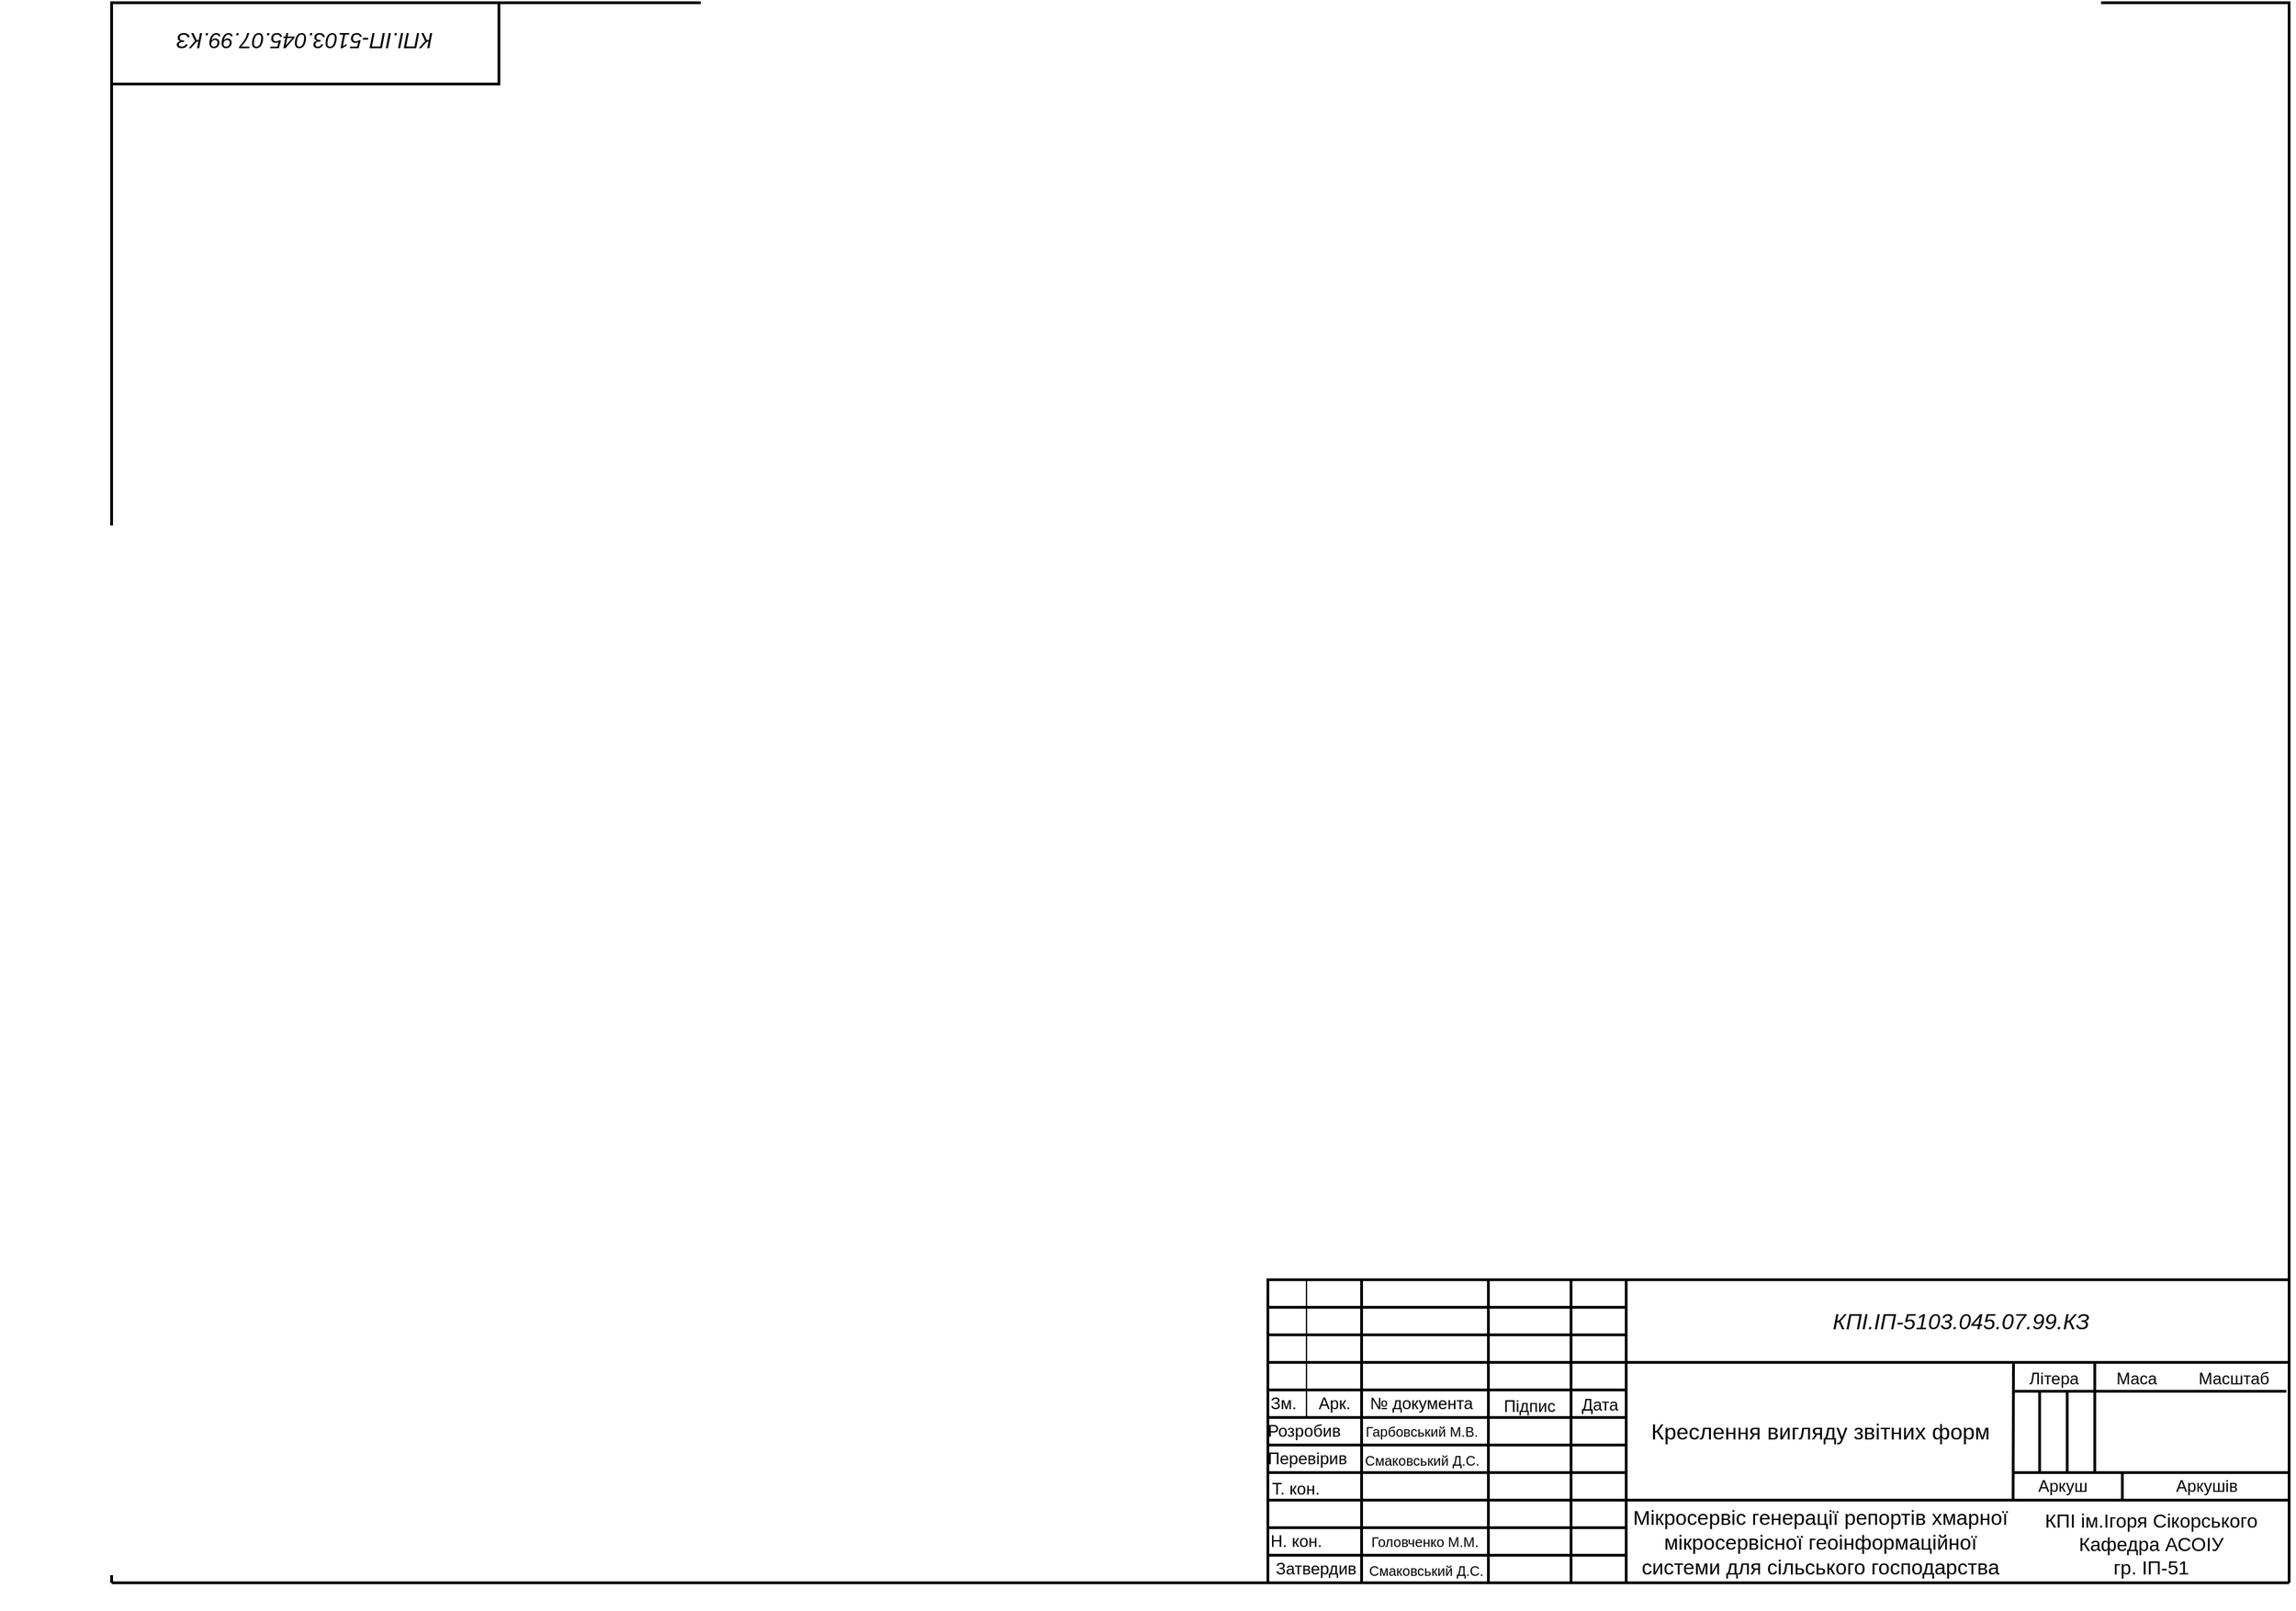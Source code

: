 <mxfile version="10.7.5" type="github"><diagram id="yV4Vs_QdjNWUqmFVWnM9" name="Page-1"><mxGraphModel dx="2685" dy="1418" grid="1" gridSize="10" guides="1" tooltips="1" connect="1" arrows="1" fold="1" page="1" pageScale="1" pageWidth="827" pageHeight="1169" math="0" shadow="0"><root><mxCell id="0"/><mxCell id="1" parent="0"/><mxCell id="OOm3W8pFlc3hY_haLsy1-1" style="vsdxID=3;fillColor=#FFFFFF;gradientColor=none;shape=stencil(UzV2Ls5ILEhVNTIoLinKz04tz0wpyVA1dlE1MsrMy0gtyiwBslSNXVWNndPyi1LTi/JL81Ig/IJEkEoQKze/DGRCBUSfAUiHkUElMs8NojAnMw+nQkMDcpUCGQi3QLyBLIfubqAQxM/GrgA=);strokeColor=#000000;strokeWidth=2;labelBackgroundColor=none;rounded=0;html=1;whiteSpace=wrap;" vertex="1" parent="1"><mxGeometry x="1660" y="20" width="1" height="1148" as="geometry"/></mxCell><mxCell id="OOm3W8pFlc3hY_haLsy1-2" style="vsdxID=5;edgeStyle=none;startArrow=none;endArrow=none;startSize=5;endSize=5;strokeWidth=2;strokeColor=#000000;spacingTop=0;spacingBottom=0;spacingLeft=0;spacingRight=0;verticalAlign=middle;html=1;labelBackgroundColor=none;rounded=0;" edge="1" parent="1"><mxGeometry relative="1" as="geometry"><Array as="points"/><mxPoint x="80" y="1168" as="sourcePoint"/><mxPoint x="80" y="20" as="targetPoint"/></mxGeometry></mxCell><mxCell id="OOm3W8pFlc3hY_haLsy1-3" style="vsdxID=4;edgeStyle=none;startArrow=none;endArrow=none;startSize=5;endSize=5;strokeWidth=2;strokeColor=#000000;spacingTop=0;spacingBottom=0;spacingLeft=0;spacingRight=0;verticalAlign=middle;html=1;labelBackgroundColor=none;rounded=0;" edge="1" parent="1"><mxGeometry relative="1" as="geometry"><Array as="points"/><mxPoint x="1660" y="1168" as="sourcePoint"/><mxPoint x="80" y="1168" as="targetPoint"/></mxGeometry></mxCell><mxCell id="OOm3W8pFlc3hY_haLsy1-4" style="vsdxID=6;fillColor=#FFFFFF;gradientColor=none;shape=stencil(rVBbDoAgDDvN/pEdwcc9SERZVCCIr9sLWYzGT+Nfu7bLOsByNsprkGKOwQ16ozYawAqkJGt0oJgQYA1Ydi7oPrjFtsy9ys6MJrfmDTvnRE5IcTArBPOGrSPZb9ZL/MOcwH08935q76JpxE/C+gQ=);strokeColor=#000000;strokeWidth=2;labelBackgroundColor=none;rounded=0;html=1;whiteSpace=wrap;" vertex="1" parent="1"><mxGeometry x="80" y="20" width="1580" height="1" as="geometry"/></mxCell><mxCell id="OOm3W8pFlc3hY_haLsy1-5" style="vsdxID=7;fillColor=#FFFFFF;gradientColor=none;shape=stencil(tU9JDoAgEHvN3JF5gss/SECZiEAQt98LmYPGu7d22k5awHa1KhqQYs0pzOYgnS1gB1KStyZRLgiwB2zHkMyUwuY186iqs6Il7PXDyTlRE1JczBrBfGCrI/+DtYCnzUjO8Zi3/m1fTrwc+xs=);strokeColor=#000000;labelBackgroundColor=none;rounded=0;html=1;whiteSpace=wrap;" vertex="1" parent="1"><mxGeometry y="1289" width="-102" height="-102" as="geometry"/></mxCell><mxCell id="OOm3W8pFlc3hY_haLsy1-6" value="" style="verticalAlign=middle;align=center;vsdxID=8;fillColor=#FFFFFF;gradientColor=none;shape=stencil(fY9LDoAgDERP0z3SI/i5B4koRAWD+Lu9NI3RGMNupn1tZgDLxahZgxRLDH7Qu22jAaxASuuMDjYmBVgDlp0Pug9+dS37WRFJavIbfTj4rhCCbqQ42bNrGB2ty6C3/4WzaBJPHq7y3n2zpxH3xvoC);strokeColor=#000000;strokeWidth=2;labelBackgroundColor=none;rounded=0;html=1;whiteSpace=wrap;" vertex="1" parent="1"><mxGeometry x="81" y="20" width="280" height="60" as="geometry"/></mxCell><mxCell id="OOm3W8pFlc3hY_haLsy1-7" style="vsdxID=9;fillColor=#FFFFFF;gradientColor=none;shape=stencil(tU9JDoAgEHvN3JF5gss/SECZiEAQt98LmYPGu7d22k5awHa1KhqQYs0pzOYgnS1gB1KStyZRLgiwB2zHkMyUwuY186iqs6Il7PXDyTlRE1JczBrBfGCrI/+DtYCnzUjO8Zi3/m1fTrwc+xs=);strokeColor=#000000;labelBackgroundColor=none;rounded=0;html=1;whiteSpace=wrap;" vertex="1" parent="1"><mxGeometry y="1289" width="-102" height="-102" as="geometry"/></mxCell><mxCell id="OOm3W8pFlc3hY_haLsy1-8" value="&lt;p style=&quot;margin-left: 0 ; margin-right: 0 ; margin-top: 0px ; margin-bottom: 0px ; text-indent: 0 ; direction: ltr&quot;&gt;&lt;font&gt;&lt;i&gt;&lt;font style=&quot;font-size: 16px&quot;&gt;КПІ.ІП-5103.045.07.99.КЗ&lt;/font&gt;&lt;br&gt;&lt;/i&gt;&lt;/font&gt;&lt;/p&gt;" style="verticalAlign=middle;align=center;vsdxID=10;rotation=180;fillColor=none;gradientColor=none;strokeColor=none;spacingLeft=-1;spacingRight=-1;labelBackgroundColor=none;rounded=0;html=1;whiteSpace=wrap;" vertex="1" parent="1"><mxGeometry x="80" y="20" width="280" height="58" as="geometry"/></mxCell><mxCell id="OOm3W8pFlc3hY_haLsy1-9" value="" style="verticalAlign=middle;align=center;vsdxID=11;fillColor=#FFFFFF;gradientColor=none;shape=stencil(UzV2Ls5ILEhVNTIoLinKz04tz0wpyVA1dlE1MsrMy0gtyiwBslSNXVWNndPyi1LTi/JL81Ig/IJEkEoQKze/DGRCBUSfoYEBSI+RQSWED+G5QZTmZOYhKSVTobmRnrkxsYphzoEqBTIQDof4GVkO3ZNAIUgAGbsCAA==);strokeColor=#000000;strokeWidth=2;labelBackgroundColor=none;rounded=0;html=1;whiteSpace=wrap;" vertex="1" parent="1"><mxGeometry x="919" y="948" width="740" height="220" as="geometry"/></mxCell><mxCell id="OOm3W8pFlc3hY_haLsy1-10" value="" style="verticalAlign=middle;align=center;vsdxID=12;fillColor=#FFFFFF;gradientColor=none;shape=stencil(jU9JCoAwEHvNXKXOHHyAyz8Eqy1qK7Vuv7dlDi4geEtmkpAA5bOqJwkoZu9sLzfdeAVUAKI2SjrtAwIqgfLWOtk5u5iG+VRHZUSjXWPCzj4RHSgOZqlgXrF00OZTmmGS0V/xIzWAqw0Puf/ezcOJV1N5Ag==);strokeColor=#000000;strokeWidth=2;labelBackgroundColor=none;rounded=0;html=1;whiteSpace=wrap;" vertex="1" parent="1"><mxGeometry x="987" y="948" width="1" height="220" as="geometry"/></mxCell><mxCell id="OOm3W8pFlc3hY_haLsy1-11" style="vsdxID=13;fillColor=#FFFFFF;gradientColor=none;shape=stencil(jU9JCoAwEHvNXKXOHHyAyz8Eqy1qK7Vuv7dlDi4geEtmkpAA5bOqJwkoZu9sLzfdeAVUAKI2SjrtAwIqgfLWOtk5u5iG+VRHZUSjXWPCzj4RHSgOZqlgXrF00OZTmmGS0V/xIzWAqw0Puf/ezcOJV1N5Ag==);strokeColor=#000000;strokeWidth=2;labelBackgroundColor=none;rounded=0;html=1;whiteSpace=wrap;" vertex="1" parent="1"><mxGeometry x="1079" y="948" width="1" height="220" as="geometry"/></mxCell><mxCell id="OOm3W8pFlc3hY_haLsy1-12" value="" style="vsdxID=22;edgeStyle=none;startArrow=none;endArrow=none;startSize=5;endSize=5;strokeWidth=2;strokeColor=#000000;spacingTop=0;spacingBottom=0;spacingLeft=0;spacingRight=0;verticalAlign=middle;html=1;labelBackgroundColor=none;rounded=0;align=center;" edge="1" parent="1"><mxGeometry relative="1" as="geometry"><mxPoint as="offset"/><Array as="points"/><mxPoint x="919" y="1088" as="sourcePoint"/><mxPoint x="1179" y="1088" as="targetPoint"/></mxGeometry></mxCell><mxCell id="OOm3W8pFlc3hY_haLsy1-13" style="vsdxID=24;edgeStyle=none;startArrow=none;endArrow=none;startSize=5;endSize=5;strokeWidth=2;strokeColor=#000000;spacingTop=0;spacingBottom=0;spacingLeft=0;spacingRight=0;verticalAlign=middle;html=1;labelBackgroundColor=none;rounded=0;" edge="1" parent="1"><mxGeometry relative="1" as="geometry"><Array as="points"/><mxPoint x="1519" y="1088" as="sourcePoint"/><mxPoint x="1519" y="1007" as="targetPoint"/></mxGeometry></mxCell><mxCell id="OOm3W8pFlc3hY_haLsy1-14" style="vsdxID=21;edgeStyle=none;startArrow=none;endArrow=none;startSize=5;endSize=5;strokeWidth=2;strokeColor=#000000;spacingTop=0;spacingBottom=0;spacingLeft=0;spacingRight=0;verticalAlign=middle;html=1;labelBackgroundColor=none;rounded=0;" edge="1" parent="1"><mxGeometry relative="1" as="geometry"><mxPoint as="offset"/><Array as="points"/><mxPoint x="919" y="1068" as="sourcePoint"/><mxPoint x="1179" y="1068" as="targetPoint"/></mxGeometry></mxCell><mxCell id="OOm3W8pFlc3hY_haLsy1-15" style="vsdxID=27;edgeStyle=none;startArrow=none;endArrow=none;startSize=5;endSize=5;strokeColor=#000000;spacingTop=0;spacingBottom=0;spacingLeft=0;spacingRight=0;verticalAlign=middle;html=1;labelBackgroundColor=none;rounded=0;" edge="1" parent="1"><mxGeometry relative="1" as="geometry"><Array as="points"/><mxPoint x="947.0" y="948" as="sourcePoint"/><mxPoint x="947.0" y="1048" as="targetPoint"/></mxGeometry></mxCell><mxCell id="OOm3W8pFlc3hY_haLsy1-16" value="" style="vsdxID=20;edgeStyle=none;startArrow=none;endArrow=none;startSize=5;endSize=5;strokeWidth=2;strokeColor=#000000;spacingTop=0;spacingBottom=0;spacingLeft=0;spacingRight=0;verticalAlign=middle;html=1;labelBackgroundColor=none;rounded=0;align=center;" edge="1" parent="1"><mxGeometry relative="1" as="geometry"><mxPoint as="offset"/><Array as="points"/><mxPoint x="919" y="1048" as="sourcePoint"/><mxPoint x="1179" y="1048" as="targetPoint"/></mxGeometry></mxCell><mxCell id="OOm3W8pFlc3hY_haLsy1-17" value="" style="vsdxID=19;edgeStyle=none;startArrow=none;endArrow=none;startSize=5;endSize=5;strokeWidth=2;strokeColor=#000000;spacingTop=0;spacingBottom=0;spacingLeft=0;spacingRight=0;verticalAlign=middle;html=1;labelBackgroundColor=none;rounded=0;align=center;" edge="1" parent="1"><mxGeometry relative="1" as="geometry"><mxPoint as="offset"/><Array as="points"/><mxPoint x="919" y="1028" as="sourcePoint"/><mxPoint x="1179" y="1028" as="targetPoint"/></mxGeometry></mxCell><mxCell id="OOm3W8pFlc3hY_haLsy1-18" style="vsdxID=18;edgeStyle=none;startArrow=none;endArrow=none;startSize=5;endSize=5;strokeWidth=2;strokeColor=#000000;spacingTop=0;spacingBottom=0;spacingLeft=0;spacingRight=0;verticalAlign=middle;html=1;labelBackgroundColor=none;rounded=0;" edge="1" parent="1"><mxGeometry relative="1" as="geometry"><mxPoint as="offset"/><Array as="points"/><mxPoint x="919" y="1008" as="sourcePoint"/><mxPoint x="1179" y="1008" as="targetPoint"/></mxGeometry></mxCell><mxCell id="OOm3W8pFlc3hY_haLsy1-19" style="vsdxID=17;edgeStyle=none;startArrow=none;endArrow=none;startSize=5;endSize=5;strokeWidth=2;strokeColor=#000000;spacingTop=0;spacingBottom=0;spacingLeft=0;spacingRight=0;verticalAlign=middle;html=1;labelBackgroundColor=none;rounded=0;" edge="1" parent="1"><mxGeometry relative="1" as="geometry"><mxPoint as="offset"/><Array as="points"/><mxPoint x="919" y="988" as="sourcePoint"/><mxPoint x="1179" y="988" as="targetPoint"/></mxGeometry></mxCell><mxCell id="OOm3W8pFlc3hY_haLsy1-20" style="vsdxID=16;edgeStyle=none;startArrow=none;endArrow=none;startSize=5;endSize=5;strokeWidth=2;strokeColor=#000000;spacingTop=0;spacingBottom=0;spacingLeft=0;spacingRight=0;verticalAlign=middle;html=1;labelBackgroundColor=none;rounded=0;" edge="1" parent="1"><mxGeometry relative="1" as="geometry"><mxPoint as="offset"/><Array as="points"/><mxPoint x="919" y="968" as="sourcePoint"/><mxPoint x="1179" y="968" as="targetPoint"/></mxGeometry></mxCell><mxCell id="OOm3W8pFlc3hY_haLsy1-21" style="vsdxID=14;fillColor=#FFFFFF;gradientColor=none;shape=stencil(jU9JCoAwEHvNXKXOHHyAyz8Eqy1qK7Vuv7dlDi4geEtmkpAA5bOqJwkoZu9sLzfdeAVUAKI2SjrtAwIqgfLWOtk5u5iG+VRHZUSjXWPCzj4RHSgOZqlgXrF00OZTmmGS0V/xIzWAqw0Puf/ezcOJV1N5Ag==);strokeColor=#000000;strokeWidth=2;labelBackgroundColor=none;rounded=0;html=1;whiteSpace=wrap;" vertex="1" parent="1"><mxGeometry x="1139" y="948" width="1" height="220" as="geometry"/></mxCell><mxCell id="OOm3W8pFlc3hY_haLsy1-22" style="vsdxID=15;fillColor=#FFFFFF;gradientColor=none;shape=stencil(jU9JCoAwEHvNXKXOHHyAyz8Eqy1qK7Vuv7dlDi4geEtmkpAA5bOqJwkoZu9sLzfdeAVUAKI2SjrtAwIqgfLWOtk5u5iG+VRHZUSjXWPCzj4RHSgOZqlgXrF00OZTmmGS0V/xIzWAqw0Puf/ezcOJV1N5Ag==);strokeColor=#000000;strokeWidth=2;labelBackgroundColor=none;rounded=0;html=1;whiteSpace=wrap;" vertex="1" parent="1"><mxGeometry x="1179" y="948" width="1" height="220" as="geometry"/></mxCell><mxCell id="OOm3W8pFlc3hY_haLsy1-23" style="vsdxID=23;fillColor=#FFFFFF;gradientColor=none;shape=stencil(UzV2Ls5ILEhVNTIoLinKz04tz0wpyVA1dlE1MsrMy0gtyiwBslSNXVWNndPyi1LTi/JL81Ig/IJEkEoQKze/DGRCBUSfAUiHkUElhGdoAOG7QZTmZObhVGpmpGdqgVsxzCSYchRzgQyEeyBeQZZDdztQCOJvY1cA);strokeColor=#000000;strokeWidth=2;labelBackgroundColor=none;rounded=0;html=1;whiteSpace=wrap;" vertex="1" parent="1"><mxGeometry x="1459" y="1007" height="160" as="geometry"/></mxCell><mxCell id="OOm3W8pFlc3hY_haLsy1-24" style="vsdxID=25;fillColor=#FFFFFF;gradientColor=none;shape=stencil(lY9LDoAgDERP0z3SI/i5B4koRAWC+Lu9NI3xs3M3075ppoDlbFTQIMWcoh/0ZttkACuQ0jqjo01ZAdaAZeej7qNfXMs+KCJJTX6lCzvnCiEoI8XBnl3D6GjdA32DV/A/msXdhh957r7N84i/xvoE);strokeColor=#000000;strokeWidth=2;labelBackgroundColor=none;rounded=0;html=1;whiteSpace=wrap;" vertex="1" parent="1"><mxGeometry x="1579" y="1007" height="80" as="geometry"/></mxCell><mxCell id="OOm3W8pFlc3hY_haLsy1-25" style="vsdxID=26;fillColor=#FFFFFF;gradientColor=none;shape=stencil(UzV2Ls5ILEhVNTIoLinKz04tz0wpyVA1dlE1MsrMy0gtyiwBslSNXVWNndPyi1LTi/JL81Ig/IJEkEoQKze/DGRCBUSfoYEBSI+RQSUq3w2iOCczD0mxMQlq8SoFMhAOgvgFWQ7d8UAhiMeNXQE=);strokeColor=#000000;strokeWidth=2;labelBackgroundColor=none;rounded=0;html=1;whiteSpace=wrap;" vertex="1" parent="1"><mxGeometry x="1459" y="1028" width="199" height="1" as="geometry"/></mxCell><mxCell id="OOm3W8pFlc3hY_haLsy1-26" style="vsdxID=44;edgeStyle=none;startArrow=none;endArrow=none;startSize=5;endSize=5;strokeWidth=2;strokeColor=#000000;spacingTop=0;spacingBottom=0;spacingLeft=0;spacingRight=0;verticalAlign=middle;html=1;labelBackgroundColor=none;rounded=0;" edge="1" parent="1"><mxGeometry relative="1" as="geometry"><mxPoint as="offset"/><Array as="points"/><mxPoint x="1179" y="1008" as="sourcePoint"/><mxPoint x="1659" y="1008" as="targetPoint"/></mxGeometry></mxCell><mxCell id="OOm3W8pFlc3hY_haLsy1-27" style="vsdxID=47;edgeStyle=none;startArrow=none;endArrow=none;startSize=5;endSize=5;strokeWidth=2;strokeColor=#000000;spacingTop=0;spacingBottom=0;spacingLeft=0;spacingRight=0;verticalAlign=middle;html=1;labelBackgroundColor=none;rounded=0;" edge="1" parent="1"><mxGeometry relative="1" as="geometry"><Array as="points"/><mxPoint x="1479" y="1028" as="sourcePoint"/><mxPoint x="1479" y="1088" as="targetPoint"/></mxGeometry></mxCell><mxCell id="OOm3W8pFlc3hY_haLsy1-28" style="vsdxID=46;edgeStyle=none;startArrow=none;endArrow=none;startSize=5;endSize=5;strokeWidth=2;strokeColor=#000000;spacingTop=0;spacingBottom=0;spacingLeft=0;spacingRight=0;verticalAlign=middle;html=1;labelBackgroundColor=none;rounded=0;" edge="1" parent="1"><mxGeometry relative="1" as="geometry"><Array as="points"/><mxPoint x="1499" y="1028" as="sourcePoint"/><mxPoint x="1499" y="1088" as="targetPoint"/></mxGeometry></mxCell><mxCell id="OOm3W8pFlc3hY_haLsy1-29" style="vsdxID=50;edgeStyle=none;startArrow=none;endArrow=none;startSize=5;endSize=5;strokeWidth=2;strokeColor=#000000;spacingTop=0;spacingBottom=0;spacingLeft=0;spacingRight=0;verticalAlign=middle;html=1;labelBackgroundColor=none;rounded=0;" edge="1" parent="1"><mxGeometry relative="1" as="geometry"><Array as="points"/><mxPoint x="1539" y="1108" as="sourcePoint"/><mxPoint x="1539" y="1088" as="targetPoint"/></mxGeometry></mxCell><mxCell id="OOm3W8pFlc3hY_haLsy1-30" value="" style="vsdxID=43;edgeStyle=none;startArrow=none;endArrow=none;startSize=5;endSize=5;strokeWidth=2;strokeColor=#000000;spacingTop=0;spacingBottom=0;spacingLeft=0;spacingRight=0;verticalAlign=middle;html=1;labelBackgroundColor=none;rounded=0;align=center;" edge="1" parent="1"><mxGeometry relative="1" as="geometry"><mxPoint as="offset"/><Array as="points"/><mxPoint x="919" y="1148" as="sourcePoint"/><mxPoint x="1179" y="1148" as="targetPoint"/></mxGeometry></mxCell><mxCell id="OOm3W8pFlc3hY_haLsy1-31" value="&lt;p style=&quot;align:left;margin-left:0;margin-right:0;margin-top:0px;margin-bottom:0px;text-indent:0;valign:middle;direction:ltr;&quot;&gt;&lt;/p&gt;" style="vsdxID=42;edgeStyle=none;startArrow=none;endArrow=none;startSize=5;endSize=5;strokeWidth=2;strokeColor=#000000;spacingTop=0;spacingBottom=0;spacingLeft=0;spacingRight=0;verticalAlign=middle;html=1;labelBackgroundColor=none;rounded=0;align=left;" edge="1" parent="1"><mxGeometry relative="1" as="geometry"><mxPoint as="offset"/><Array as="points"/><mxPoint x="919" y="1128" as="sourcePoint"/><mxPoint x="1179" y="1128" as="targetPoint"/></mxGeometry></mxCell><mxCell id="OOm3W8pFlc3hY_haLsy1-32" style="vsdxID=41;edgeStyle=none;startArrow=none;endArrow=none;startSize=5;endSize=5;strokeWidth=2;strokeColor=#000000;spacingTop=0;spacingBottom=0;spacingLeft=0;spacingRight=0;verticalAlign=middle;html=1;labelBackgroundColor=none;rounded=0;" edge="1" parent="1"><mxGeometry relative="1" as="geometry"><Array as="points"/><mxPoint x="1659" y="1108" as="sourcePoint"/><mxPoint x="919" y="1108" as="targetPoint"/></mxGeometry></mxCell><mxCell id="OOm3W8pFlc3hY_haLsy1-33" style="vsdxID=40;edgeStyle=none;startArrow=none;endArrow=none;startSize=5;endSize=5;strokeWidth=2;strokeColor=#000000;spacingTop=0;spacingBottom=0;spacingLeft=0;spacingRight=0;verticalAlign=middle;html=1;labelBackgroundColor=none;rounded=0;" edge="1" parent="1"><mxGeometry relative="1" as="geometry"><Array as="points"/><mxPoint x="1659" y="1088" as="sourcePoint"/><mxPoint x="1459" y="1088" as="targetPoint"/></mxGeometry></mxCell><mxCell id="OOm3W8pFlc3hY_haLsy1-34" value="&lt;p style=&quot;align:left;margin-left:0;margin-right:0;margin-top:0px;margin-bottom:0px;text-indent:0;valign:middle;direction:ltr;&quot;&gt;&lt;font style=&quot;font-size:12px;font-family:Arial;color:#000000;direction:ltr;letter-spacing:0px;line-height:120%;opacity:1&quot;&gt;Розробив&lt;br/&gt;&lt;/font&gt;&lt;/p&gt;" style="verticalAlign=middle;align=left;vsdxID=28;fillColor=none;gradientColor=none;strokeColor=none;labelBackgroundColor=none;rounded=0;html=1;whiteSpace=wrap;" vertex="1" parent="1"><mxGeometry x="917" y="1048" width="72" height="20" as="geometry"/></mxCell><mxCell id="OOm3W8pFlc3hY_haLsy1-35" value="&lt;p style=&quot;align:left;margin-left:0;margin-right:0;margin-top:0px;margin-bottom:0px;text-indent:0;valign:middle;direction:ltr;&quot;&gt;&lt;font style=&quot;font-size:12px;font-family:Arial;color:#000000;direction:ltr;letter-spacing:0px;line-height:120%;opacity:1&quot;&gt;Перевірив&lt;br/&gt;&lt;/font&gt;&lt;/p&gt;" style="verticalAlign=middle;align=left;vsdxID=29;fillColor=none;gradientColor=none;strokeColor=none;labelBackgroundColor=none;rounded=0;html=1;whiteSpace=wrap;" vertex="1" parent="1"><mxGeometry x="917" y="1068" width="85" height="20" as="geometry"/></mxCell><mxCell id="OOm3W8pFlc3hY_haLsy1-36" value="&lt;p style=&quot;align:left;margin-left:0;margin-right:0;margin-top:0px;margin-bottom:0px;text-indent:0;valign:middle;direction:ltr;&quot;&gt;&lt;font style=&quot;font-size:12px;font-family:Arial;color:#000000;direction:ltr;letter-spacing:0px;line-height:120%;opacity:1&quot;&gt;Н. кон.&lt;br/&gt;&lt;/font&gt;&lt;/p&gt;" style="verticalAlign=middle;align=left;vsdxID=30;fillColor=none;gradientColor=none;strokeColor=none;labelBackgroundColor=none;rounded=0;html=1;whiteSpace=wrap;" vertex="1" parent="1"><mxGeometry x="919" y="1128" width="68" height="20" as="geometry"/></mxCell><mxCell id="OOm3W8pFlc3hY_haLsy1-37" value="&lt;p style=&quot;align:center;margin-left:0;margin-right:0;margin-top:0px;margin-bottom:0px;text-indent:0;valign:middle;direction:ltr;&quot;&gt;&lt;font style=&quot;font-size:12px;font-family:Arial;color:#000000;direction:ltr;letter-spacing:0px;line-height:120%;opacity:1&quot;&gt;Затвердив&lt;br/&gt;&lt;/font&gt;&lt;/p&gt;" style="verticalAlign=middle;align=center;vsdxID=31;fillColor=none;gradientColor=none;strokeColor=none;labelBackgroundColor=none;rounded=0;html=1;whiteSpace=wrap;" vertex="1" parent="1"><mxGeometry x="914" y="1148" width="80" height="20" as="geometry"/></mxCell><mxCell id="OOm3W8pFlc3hY_haLsy1-38" value="&lt;font style=&quot;font-size:12px;font-family:Arial;color:#000000;direction:ltr;letter-spacing:0px;line-height:120%;opacity:1&quot;&gt;Арк.&lt;br/&gt;&lt;/font&gt;" style="verticalAlign=middle;align=center;vsdxID=32;fillColor=none;gradientColor=none;strokeColor=none;labelBackgroundColor=none;rounded=0;html=1;whiteSpace=wrap;" vertex="1" parent="1"><mxGeometry x="947" y="1028" width="41" height="20" as="geometry"/></mxCell><mxCell id="OOm3W8pFlc3hY_haLsy1-39" value="&lt;font style=&quot;font-size:12px;font-family:Arial;color:#000000;direction:ltr;letter-spacing:0px;line-height:120%;opacity:1&quot;&gt;№ документа&lt;br/&gt;&lt;/font&gt;" style="verticalAlign=middle;align=center;vsdxID=33;fillColor=none;gradientColor=none;strokeColor=none;labelBackgroundColor=none;rounded=0;html=1;whiteSpace=wrap;" vertex="1" parent="1"><mxGeometry x="984" y="1028" width="93" height="20" as="geometry"/></mxCell><mxCell id="OOm3W8pFlc3hY_haLsy1-40" value="&lt;font style=&quot;font-size:12px;font-family:Arial;color:#000000;direction:ltr;letter-spacing:0px;line-height:120%;opacity:1&quot;&gt;Підпис&lt;br/&gt;&lt;/font&gt;" style="verticalAlign=middle;align=center;vsdxID=35;fillColor=none;gradientColor=none;strokeColor=none;labelBackgroundColor=none;rounded=0;html=1;whiteSpace=wrap;" vertex="1" parent="1"><mxGeometry x="1079" y="1030" width="60" height="20" as="geometry"/></mxCell><mxCell id="OOm3W8pFlc3hY_haLsy1-41" value="&lt;font style=&quot;font-size:12px;font-family:Arial;color:#000000;direction:ltr;letter-spacing:0px;line-height:120%;opacity:1&quot;&gt;Дата&lt;br/&gt;&lt;/font&gt;" style="verticalAlign=middle;align=center;vsdxID=36;fillColor=none;gradientColor=none;strokeColor=none;labelBackgroundColor=none;rounded=0;html=1;whiteSpace=wrap;" vertex="1" parent="1"><mxGeometry x="1136" y="1028" width="48" height="21" as="geometry"/></mxCell><mxCell id="OOm3W8pFlc3hY_haLsy1-42" value="&lt;p style=&quot;align:left;margin-left:0;margin-right:0;margin-top:0px;margin-bottom:0px;text-indent:0;valign:middle;direction:ltr;&quot;&gt;&lt;font style=&quot;font-size:12px;font-family:Arial;color:#000000;direction:ltr;letter-spacing:0px;line-height:120%;opacity:1&quot;&gt;Зм.&lt;br/&gt;&lt;/font&gt;&lt;/p&gt;" style="verticalAlign=middle;align=left;vsdxID=38;fillColor=none;gradientColor=none;strokeColor=none;labelBackgroundColor=none;rounded=0;html=1;whiteSpace=wrap;" vertex="1" parent="1"><mxGeometry x="919" y="1028" width="36" height="20" as="geometry"/></mxCell><mxCell id="OOm3W8pFlc3hY_haLsy1-43" value="&lt;p style=&quot;margin-left: 0 ; margin-right: 0 ; margin-top: 0px ; margin-bottom: 0px ; text-indent: 0 ; direction: ltr&quot;&gt;&lt;font style=&quot;font-family: arial; direction: ltr; letter-spacing: 0px; line-height: 120%; opacity: 1;&quot;&gt;&lt;font style=&quot;font-size: 10px&quot;&gt;Гарбовський М.В.&lt;/font&gt;&lt;br&gt;&lt;/font&gt;&lt;/p&gt;" style="verticalAlign=middle;align=left;vsdxID=39;fillColor=none;gradientColor=none;strokeColor=none;labelBackgroundColor=none;rounded=0;html=1;whiteSpace=wrap;fontColor=#000000;" vertex="1" parent="1"><mxGeometry x="988" y="1048" width="108" height="20" as="geometry"/></mxCell><mxCell id="OOm3W8pFlc3hY_haLsy1-44" value="&lt;p style=&quot;margin-left: 0 ; margin-right: 0 ; margin-top: 0px ; margin-bottom: 0px ; text-indent: 0 ; direction: ltr&quot;&gt;&lt;font style=&quot;font-size: 14px ; font-family: &amp;#34;arial&amp;#34; ; direction: ltr ; letter-spacing: 0px ; line-height: 120% ; opacity: 1&quot;&gt;КПІ ім.Ігоря Сікорського&lt;br&gt;Кафедра АСОІУ&lt;br&gt;гр. ІП-51&lt;br&gt;&lt;/font&gt;&lt;/p&gt;" style="verticalAlign=middle;align=center;vsdxID=45;fillColor=none;gradientColor=none;strokeColor=none;labelBackgroundColor=none;rounded=0;html=1;whiteSpace=wrap;" vertex="1" parent="1"><mxGeometry x="1460" y="1114" width="200" height="52" as="geometry"/></mxCell><mxCell id="OOm3W8pFlc3hY_haLsy1-45" value="&lt;p style=&quot;align:left;margin-left:0;margin-right:0;margin-top:0px;margin-bottom:0px;text-indent:0;valign:middle;direction:ltr;&quot;&gt;&lt;font style=&quot;font-size:12px;font-family:Arial;color:#000000;direction:ltr;letter-spacing:0px;line-height:120%;opacity:1&quot;&gt;Аркуш&lt;br/&gt;&lt;/font&gt;&lt;/p&gt;" style="verticalAlign=middle;align=left;vsdxID=48;fillColor=none;gradientColor=none;strokeColor=none;labelBackgroundColor=none;rounded=0;html=1;whiteSpace=wrap;" vertex="1" parent="1"><mxGeometry x="1476" y="1088" width="68" height="20" as="geometry"/></mxCell><mxCell id="OOm3W8pFlc3hY_haLsy1-46" value="&lt;p style=&quot;align:left;margin-left:0;margin-right:0;margin-top:0px;margin-bottom:0px;text-indent:0;valign:middle;direction:ltr;&quot;&gt;&lt;font style=&quot;font-size:12px;font-family:Arial;color:#000000;direction:ltr;letter-spacing:0px;line-height:120%;opacity:1&quot;&gt;Аркушів&lt;br/&gt;&lt;/font&gt;&lt;/p&gt;" style="verticalAlign=middle;align=left;vsdxID=49;fillColor=none;gradientColor=none;strokeColor=none;labelBackgroundColor=none;rounded=0;html=1;whiteSpace=wrap;" vertex="1" parent="1"><mxGeometry x="1576" y="1088" width="76" height="20" as="geometry"/></mxCell><mxCell id="OOm3W8pFlc3hY_haLsy1-47" value="&lt;p style=&quot;align:left;margin-left:0;margin-right:0;margin-top:0px;margin-bottom:0px;text-indent:0;valign:middle;direction:ltr;&quot;&gt;&lt;font style=&quot;font-size:12px;font-family:Arial;color:#000000;direction:ltr;letter-spacing:0px;line-height:120%;opacity:1&quot;&gt;Т. кон.&lt;br/&gt;&lt;/font&gt;&lt;/p&gt;" style="verticalAlign=middle;align=left;vsdxID=52;fillColor=none;gradientColor=none;strokeColor=none;labelBackgroundColor=none;rounded=0;html=1;whiteSpace=wrap;" vertex="1" parent="1"><mxGeometry x="920" y="1090" width="68" height="20" as="geometry"/></mxCell><mxCell id="OOm3W8pFlc3hY_haLsy1-48" value="&lt;font style=&quot;font-size:12px;font-family:Arial;color:#000000;direction:ltr;letter-spacing:0px;line-height:120%;opacity:1&quot;&gt;Літера&lt;br/&gt;&lt;/font&gt;" style="verticalAlign=middle;align=center;vsdxID=53;fillColor=none;gradientColor=none;strokeColor=none;labelBackgroundColor=none;rounded=0;html=1;whiteSpace=wrap;" vertex="1" parent="1"><mxGeometry x="1460" y="1010" width="59" height="20" as="geometry"/></mxCell><mxCell id="OOm3W8pFlc3hY_haLsy1-49" value="&lt;font style=&quot;font-size:12px;font-family:Arial;color:#000000;direction:ltr;letter-spacing:0px;line-height:120%;opacity:1&quot;&gt;Маса&lt;br/&gt;&lt;/font&gt;" style="verticalAlign=middle;align=center;vsdxID=54;fillColor=none;gradientColor=none;strokeColor=none;labelBackgroundColor=none;rounded=0;html=1;whiteSpace=wrap;" vertex="1" parent="1"><mxGeometry x="1520" y="1010" width="59" height="20" as="geometry"/></mxCell><mxCell id="OOm3W8pFlc3hY_haLsy1-50" value="&lt;font style=&quot;font-size:12px;font-family:Arial;color:#000000;direction:ltr;letter-spacing:0px;line-height:120%;opacity:1&quot;&gt;Масштаб&lt;br/&gt;&lt;/font&gt;" style="verticalAlign=middle;align=center;vsdxID=55;fillColor=none;gradientColor=none;strokeColor=none;labelBackgroundColor=none;rounded=0;html=1;whiteSpace=wrap;" vertex="1" parent="1"><mxGeometry x="1580" y="1010" width="80" height="20" as="geometry"/></mxCell><mxCell id="OOm3W8pFlc3hY_haLsy1-51" value="&lt;p style=&quot;margin-left: 0 ; margin-right: 0 ; margin-top: 0px ; margin-bottom: 0px ; text-indent: 0 ; direction: ltr&quot;&gt;&lt;font style=&quot;font-family: arial; direction: ltr; letter-spacing: 0px; line-height: 120%; opacity: 1;&quot;&gt;&lt;font style=&quot;font-size: 10px&quot;&gt;Смаковський Д.С.&lt;/font&gt;&lt;br&gt;&lt;/font&gt;&lt;/p&gt;" style="verticalAlign=middle;align=center;vsdxID=57;fillColor=none;gradientColor=none;strokeColor=none;labelBackgroundColor=none;rounded=0;html=1;whiteSpace=wrap;fontColor=#000000;" vertex="1" parent="1"><mxGeometry x="984" y="1069" width="94" height="20" as="geometry"/></mxCell><mxCell id="OOm3W8pFlc3hY_haLsy1-52" value="&lt;p style=&quot;margin-left: 0 ; margin-right: 0 ; margin-top: 0px ; margin-bottom: 0px ; text-indent: 0 ; direction: ltr&quot;&gt;&lt;font style=&quot;font-family: arial; direction: ltr; letter-spacing: 0px; line-height: 120%; opacity: 1;&quot;&gt;&lt;font style=&quot;font-size: 10px&quot;&gt;Смаковський Д.С.&lt;/font&gt;&lt;br&gt;&lt;/font&gt;&lt;/p&gt;" style="verticalAlign=middle;align=center;vsdxID=58;fillColor=none;gradientColor=none;strokeColor=none;labelBackgroundColor=none;rounded=0;html=1;whiteSpace=wrap;fontColor=#000000;" vertex="1" parent="1"><mxGeometry x="987" y="1149" width="94" height="20" as="geometry"/></mxCell><mxCell id="OOm3W8pFlc3hY_haLsy1-53" value="&lt;p style=&quot;margin-left: 0 ; margin-right: 0 ; margin-top: 0px ; margin-bottom: 0px ; text-indent: 0 ; direction: ltr&quot;&gt;&lt;font style=&quot;font-family: arial; direction: ltr; letter-spacing: 0px; line-height: 120%; opacity: 1;&quot;&gt;&lt;font style=&quot;font-size: 10px&quot;&gt;Головченко М.М.&lt;/font&gt;&lt;br&gt;&lt;/font&gt;&lt;/p&gt;" style="verticalAlign=middle;align=center;vsdxID=56;fillColor=none;gradientColor=none;strokeColor=none;labelBackgroundColor=none;rounded=0;html=1;whiteSpace=wrap;fontColor=#000000;" vertex="1" parent="1"><mxGeometry x="986" y="1128" width="94" height="20" as="geometry"/></mxCell><mxCell id="OOm3W8pFlc3hY_haLsy1-54" value="&lt;p style=&quot;margin-left: 0 ; margin-right: 0 ; margin-top: 0px ; margin-bottom: 0px ; text-indent: 0 ; direction: ltr&quot;&gt;&lt;font&gt;&lt;i&gt;&lt;font style=&quot;font-size: 16px&quot;&gt;КПІ.ІП-5103.045.07.99.КЗ&lt;/font&gt;&lt;br&gt;&lt;/i&gt;&lt;/font&gt;&lt;/p&gt;" style="verticalAlign=middle;align=center;vsdxID=1;fillColor=none;gradientColor=none;shape=stencil(nZBLDoAgDERP0z3SIyjew0SURgSD+Lu9kMZoXLhwN9O+tukAlrNpJg1SzDH4QW/URgNYgZTkjA4UkwJUgGXng+6DX1zLfmoymdXo17xh5zmRJ6Q42BWCfc2oJfdAr+Yv+AP9Cb7OJ3H/2JG1HNGz/84klThPVCc=);strokeColor=none;spacingTop=-1;spacingBottom=-1;spacingLeft=-1;spacingRight=-1;labelBackgroundColor=none;rounded=0;html=1;whiteSpace=wrap;" vertex="1" parent="1"><mxGeometry x="1180" y="948" width="484" height="60" as="geometry"/></mxCell><mxCell id="OOm3W8pFlc3hY_haLsy1-55" value="&lt;font style=&quot;font-size: 16px ; font-family: &amp;#34;arial&amp;#34; ; direction: ltr ; letter-spacing: 0px ; line-height: 120% ; opacity: 1&quot;&gt;&lt;span&gt;Креслення вигляду звітних форм&lt;/span&gt;&lt;br&gt;&lt;/font&gt;" style="verticalAlign=middle;align=center;vsdxID=170;fillColor=none;gradientColor=none;shape=stencil(nZBLDoAgDERP0z3SIyjew0SURgSD+Lu9kMZoXLhwN9O+tukAlrNpJg1SzDH4QW/URgNYgZTkjA4UkwJUgGXng+6DX1zLfmoymdXo17xh5zmRJ6Q42BWCfc2oJfdAr+Yv+AP9Cb7OJ3H/2JG1HNGz/84klThPVCc=);strokeColor=none;labelBackgroundColor=none;rounded=0;html=1;whiteSpace=wrap;" vertex="1" parent="1"><mxGeometry x="1180" y="1008" width="280" height="100" as="geometry"/></mxCell><mxCell id="OOm3W8pFlc3hY_haLsy1-56" value="&lt;p style=&quot;margin-left: 0 ; margin-right: 0 ; margin-top: 0px ; margin-bottom: 0px ; text-indent: 0 ; direction: ltr&quot;&gt;&lt;font&gt;&lt;span lang=&quot;UK&quot;&gt;&lt;font style=&quot;font-size: 15px&quot;&gt;Мікросервіс генерації репортів хмарної мікросервісної геоінформаційної системи для сільського господарства&lt;/font&gt;&lt;/span&gt;&lt;br&gt;&lt;/font&gt;&lt;/p&gt;" style="verticalAlign=middle;align=center;vsdxID=171;fillColor=none;gradientColor=none;shape=stencil(nZBLDoAgDERP0z3SIyjew0SURgSD+Lu9kMZoXLhwN9O+tukAlrNpJg1SzDH4QW/URgNYgZTkjA4UkwJUgGXng+6DX1zLfmoymdXo17xh5zmRJ6Q42BWCfc2oJfdAr+Yv+AP9Cb7OJ3H/2JG1HNGz/84klThPVCc=);strokeColor=none;labelBackgroundColor=none;rounded=0;html=1;whiteSpace=wrap;" vertex="1" parent="1"><mxGeometry x="1180" y="1108" width="280" height="60" as="geometry"/></mxCell><mxCell id="OOm3W8pFlc3hY_haLsy1-57" style="vsdxID=47;edgeStyle=none;startArrow=none;endArrow=none;startSize=5;endSize=5;strokeWidth=2;strokeColor=#000000;spacingTop=0;spacingBottom=0;spacingLeft=0;spacingRight=0;verticalAlign=middle;html=1;labelBackgroundColor=none;rounded=0;entryX=0.999;entryY=0.997;entryDx=0;entryDy=0;entryPerimeter=0;" edge="1" parent="1" target="OOm3W8pFlc3hY_haLsy1-55"><mxGeometry relative="1" as="geometry"><Array as="points"/><mxPoint x="1460" y="1008.5" as="sourcePoint"/><mxPoint x="1460" y="1068.5" as="targetPoint"/></mxGeometry></mxCell></root></mxGraphModel></diagram></mxfile>